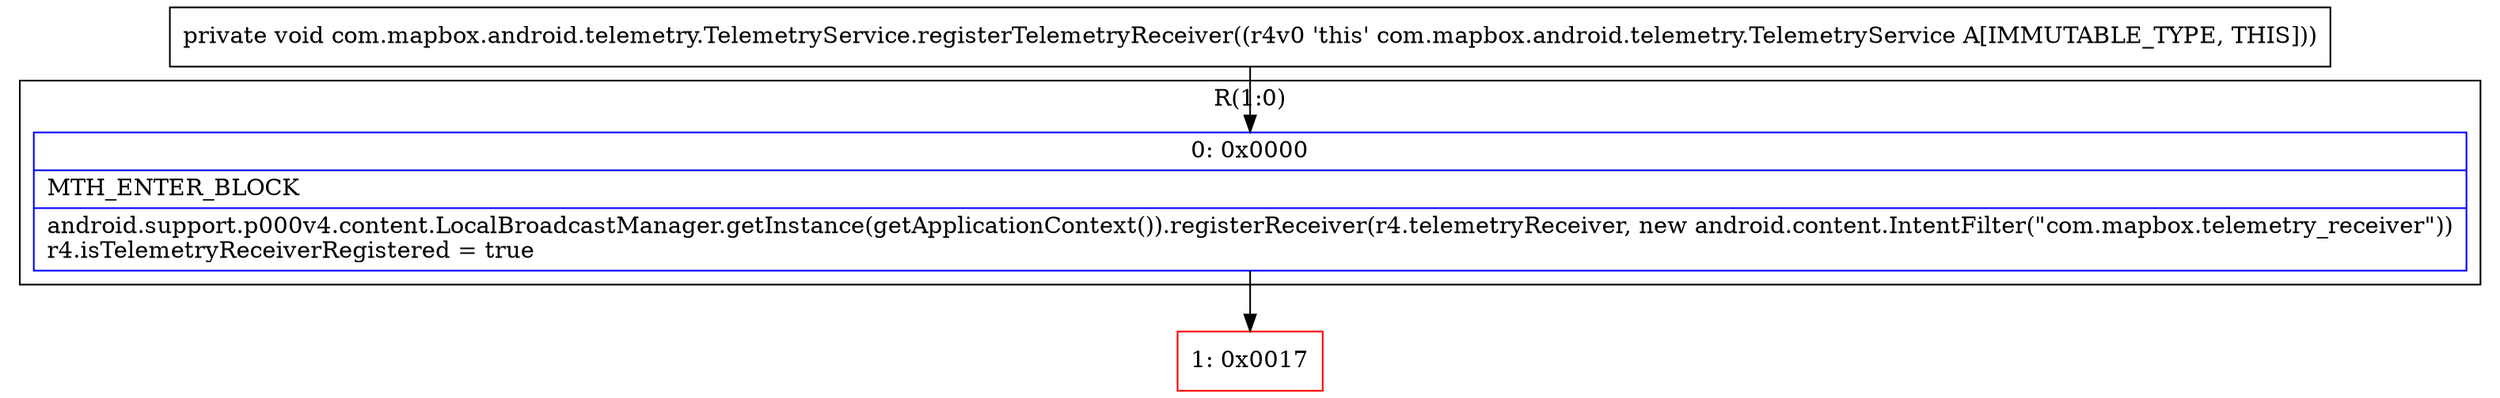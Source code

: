 digraph "CFG forcom.mapbox.android.telemetry.TelemetryService.registerTelemetryReceiver()V" {
subgraph cluster_Region_745796884 {
label = "R(1:0)";
node [shape=record,color=blue];
Node_0 [shape=record,label="{0\:\ 0x0000|MTH_ENTER_BLOCK\l|android.support.p000v4.content.LocalBroadcastManager.getInstance(getApplicationContext()).registerReceiver(r4.telemetryReceiver, new android.content.IntentFilter(\"com.mapbox.telemetry_receiver\"))\lr4.isTelemetryReceiverRegistered = true\l}"];
}
Node_1 [shape=record,color=red,label="{1\:\ 0x0017}"];
MethodNode[shape=record,label="{private void com.mapbox.android.telemetry.TelemetryService.registerTelemetryReceiver((r4v0 'this' com.mapbox.android.telemetry.TelemetryService A[IMMUTABLE_TYPE, THIS])) }"];
MethodNode -> Node_0;
Node_0 -> Node_1;
}

